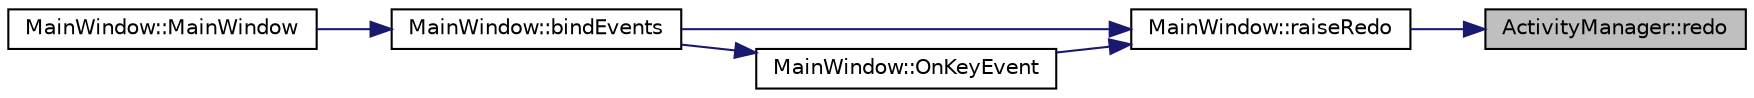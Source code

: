 digraph "ActivityManager::redo"
{
 // LATEX_PDF_SIZE
  edge [fontname="Helvetica",fontsize="10",labelfontname="Helvetica",labelfontsize="10"];
  node [fontname="Helvetica",fontsize="10",shape=record];
  rankdir="RL";
  Node1 [label="ActivityManager::redo",height=0.2,width=0.4,color="black", fillcolor="grey75", style="filled", fontcolor="black",tooltip="Redo last undone activity if exists."];
  Node1 -> Node2 [dir="back",color="midnightblue",fontsize="10",style="solid"];
  Node2 [label="MainWindow::raiseRedo",height=0.2,width=0.4,color="black", fillcolor="white", style="filled",URL="$class_main_window.html#a2ddbce75908e9e962bf844aca6d2b4ca",tooltip="Raise redo event when redo action button clicked."];
  Node2 -> Node3 [dir="back",color="midnightblue",fontsize="10",style="solid"];
  Node3 [label="MainWindow::bindEvents",height=0.2,width=0.4,color="black", fillcolor="white", style="filled",URL="$class_main_window.html#a09e0ca2e7474a2049517496b4b5bd6d0",tooltip="Bind events with corresponding widget."];
  Node3 -> Node4 [dir="back",color="midnightblue",fontsize="10",style="solid"];
  Node4 [label="MainWindow::MainWindow",height=0.2,width=0.4,color="black", fillcolor="white", style="filled",URL="$class_main_window.html#aeb2fa152a426d9b9d2272ef382879f3f",tooltip=" "];
  Node2 -> Node5 [dir="back",color="midnightblue",fontsize="10",style="solid"];
  Node5 [label="MainWindow::OnKeyEvent",height=0.2,width=0.4,color="black", fillcolor="white", style="filled",URL="$class_main_window.html#add1ef441fb74a254e3204450422fd3b6",tooltip="Handle a keyboard event from STLWidget."];
  Node5 -> Node3 [dir="back",color="midnightblue",fontsize="10",style="solid"];
}
